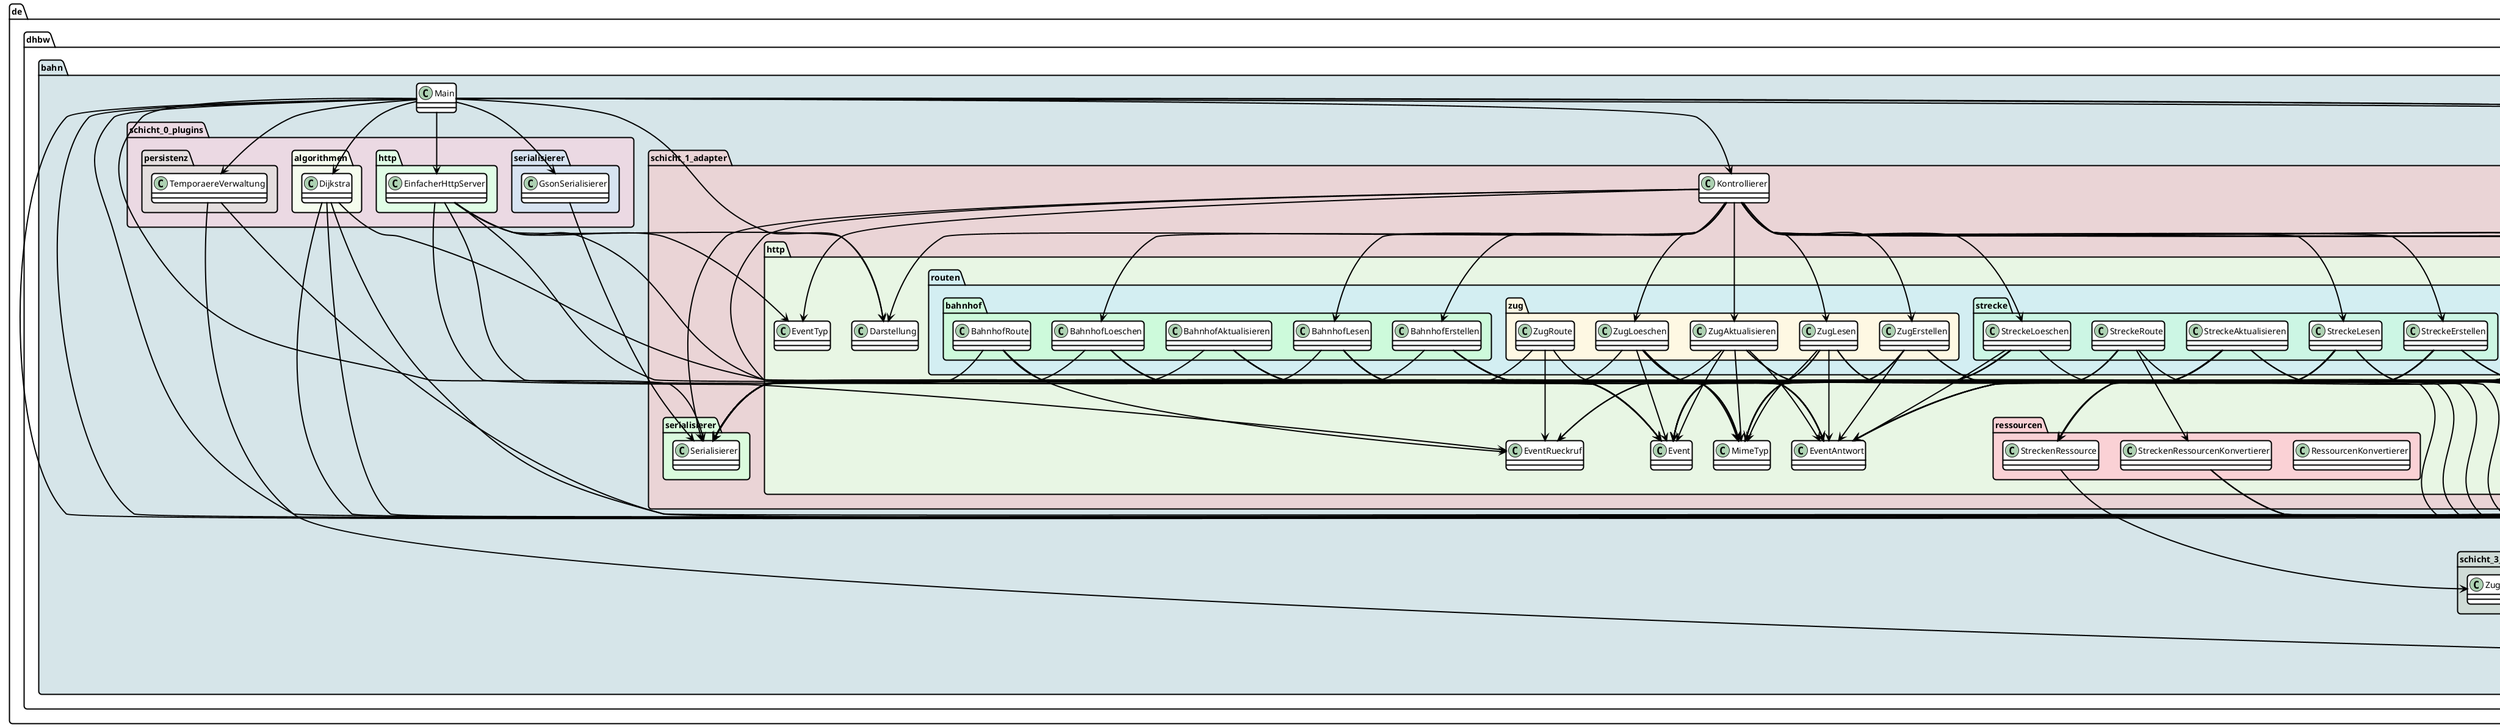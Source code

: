 
@startuml
<style>
    classDiagram{
        FontColor Black
        BackgroundColor White
        LineThickness 2
        LineColor Black
        RoundCorner 10
    }

</style>
skinparam useBetaStyle true
package de.dhbw.bahn #d6e5e9{
class Main{
}
package de.dhbw.bahn.schicht_2_anwendung #f0f0f9{
class DuplikatFehler{
}
package de.dhbw.bahn.schicht_2_anwendung.crud #e9cdf3{
class EntitaetenAufsicht{
}
class Verwaltung{
}
}
package de.dhbw.bahn.schicht_2_anwendung.wegfinder #fcf1e1{
class StreckenBerechner{
}
class StreckenNetz{
}
class WegFinder{
}
class BahnhofsKnoten{
}
class StreckenKante{
}
}
}
package de.dhbw.bahn.schicht_3_domaene #cfdbd6{
class Strecke{
}
class Zug{
}
class ZugTyp{
}
class Bahnhof{
}
}
package de.dhbw.bahn.schicht_4_abstraktion #cafbdb{
class Identifizierbar{
}
package de.dhbw.bahn.schicht_4_abstraktion.graph #cddddf{
class Graph{
}
class Kante{
}
class Knoten{
}
}
}
package de.dhbw.bahn.schicht_1_adapter #ead4d6{
class Kontrollierer{
}
package de.dhbw.bahn.schicht_1_adapter.http #e8f6e4{
class Darstellung{
}
class EventAntwort{
}
class EventTyp{
}
class Event{
}
class EventRueckruf{
}
class MimeTyp{
}
package de.dhbw.bahn.schicht_1_adapter.http.routen #d3eef2{
package de.dhbw.bahn.schicht_1_adapter.http.routen.berechnungen #e2d9f6{
class SchnellsteStreckeLesen{
}
class StreckenBerechnungRoute{
}
class KuerzesteStreckeLesen{
}
}
package de.dhbw.bahn.schicht_1_adapter.http.routen.bahnhof #cdfadb{
class BahnhofLoeschen{
}
class BahnhofRoute{
}
class BahnhofLesen{
}
class BahnhofAktualisieren{
}
class BahnhofErstellen{
}
}
package de.dhbw.bahn.schicht_1_adapter.http.routen.zug #fef8e3{
class ZugLesen{
}
class ZugAktualisieren{
}
class ZugRoute{
}
class ZugLoeschen{
}
class ZugErstellen{
}
}
package de.dhbw.bahn.schicht_1_adapter.http.routen.strecke #ccf6e4{
class StreckeAktualisieren{
}
class StreckeLesen{
}
class StreckeLoeschen{
}
class StreckeRoute{
}
class StreckeErstellen{
}
}
}
package de.dhbw.bahn.schicht_1_adapter.http.ressourcen #fad1d5{
class RessourcenKonvertierer{
}
class StreckenRessource{
}
class StreckenRessourcenKonvertierer{
}
}
}
package de.dhbw.bahn.schicht_1_adapter.serialisierer #dafbdd{
class Serialisierer{
}
}
}
package de.dhbw.bahn.schicht_0_plugins #ebd9e3{
package de.dhbw.bahn.schicht_0_plugins.persistenz #e4dede{
class TemporaereVerwaltung{
}
}
package de.dhbw.bahn.schicht_0_plugins.http #e0fde6{
class EinfacherHttpServer{
}
}
package de.dhbw.bahn.schicht_0_plugins.algorithmen #f5fcee{
class Dijkstra{
}
}
package de.dhbw.bahn.schicht_0_plugins.serialisierer #d7e3f1{
class GsonSerialisierer{
}
}
}
}
Main --> Dijkstra
Main --> EinfacherHttpServer
Main --> TemporaereVerwaltung
Main --> GsonSerialisierer
Main --> Kontrollierer
Main --> Darstellung
Main --> Serialisierer
Main --> Verwaltung
Main --> EntitaetenAufsicht
Main --> WegFinder
Main --> Bahnhof
Main --> Strecke
Main --> Zug
EntitaetenAufsicht --> Bahnhof
EntitaetenAufsicht --> DuplikatFehler
EntitaetenAufsicht --> Strecke
EntitaetenAufsicht --> Zug
Verwaltung --> Identifizierbar
StreckenBerechner --> Verwaltung
StreckenBerechner --> Bahnhof
StreckenBerechner --> Strecke
StreckenBerechner --> Zug
StreckenNetz --> DuplikatFehler
StreckenNetz --> Bahnhof
StreckenNetz --> Graph
WegFinder --> Graph
WegFinder --> Kante
WegFinder --> Knoten
BahnhofsKnoten --> Bahnhof
BahnhofsKnoten --> Knoten
StreckenKante --> Strecke
StreckenKante --> Kante
StreckenKante --> Knoten
Strecke --> Identifizierbar
Zug --> Identifizierbar
Bahnhof --> Identifizierbar
Kante --> Identifizierbar
Knoten --> Identifizierbar
Kontrollierer --> EventTyp
Kontrollierer --> Event
Kontrollierer --> Darstellung
Kontrollierer --> BahnhofLoeschen
Kontrollierer --> BahnhofLesen
Kontrollierer --> BahnhofErstellen
Kontrollierer --> KuerzesteStreckeLesen
Kontrollierer --> SchnellsteStreckeLesen
Kontrollierer --> StreckeLoeschen
Kontrollierer --> StreckeLesen
Kontrollierer --> StreckeErstellen
Kontrollierer --> ZugLoeschen
Kontrollierer --> ZugLesen
Kontrollierer --> ZugErstellen
Kontrollierer --> ZugAktualisieren
Kontrollierer --> Serialisierer
Kontrollierer --> EntitaetenAufsicht
Kontrollierer --> WegFinder
SchnellsteStreckeLesen --> Serialisierer
SchnellsteStreckeLesen --> EntitaetenAufsicht
SchnellsteStreckeLesen --> WegFinder
SchnellsteStreckeLesen --> Bahnhof
SchnellsteStreckeLesen --> Strecke
SchnellsteStreckeLesen --> Zug
StreckenBerechnungRoute --> EventAntwort
StreckenBerechnungRoute --> Event
StreckenBerechnungRoute --> EventRueckruf
StreckenBerechnungRoute --> MimeTyp
StreckenBerechnungRoute --> Serialisierer
StreckenBerechnungRoute --> EntitaetenAufsicht
StreckenBerechnungRoute --> WegFinder
StreckenBerechnungRoute --> StreckenBerechner
StreckenBerechnungRoute --> Bahnhof
StreckenBerechnungRoute --> Strecke
StreckenBerechnungRoute --> Zug
KuerzesteStreckeLesen --> Serialisierer
KuerzesteStreckeLesen --> EntitaetenAufsicht
KuerzesteStreckeLesen --> StreckenKante
KuerzesteStreckeLesen --> WegFinder
KuerzesteStreckeLesen --> Bahnhof
KuerzesteStreckeLesen --> Strecke
KuerzesteStreckeLesen --> Zug
BahnhofLoeschen --> EventAntwort
BahnhofLoeschen --> Event
BahnhofLoeschen --> MimeTyp
BahnhofLoeschen --> Serialisierer
BahnhofLoeschen --> EntitaetenAufsicht
BahnhofRoute --> EventRueckruf
BahnhofRoute --> Serialisierer
BahnhofRoute --> EntitaetenAufsicht
BahnhofLesen --> EventAntwort
BahnhofLesen --> Event
BahnhofLesen --> MimeTyp
BahnhofLesen --> Serialisierer
BahnhofLesen --> EntitaetenAufsicht
BahnhofLesen --> Bahnhof
BahnhofAktualisieren --> EventAntwort
BahnhofAktualisieren --> Event
BahnhofAktualisieren --> MimeTyp
BahnhofAktualisieren --> Serialisierer
BahnhofAktualisieren --> EntitaetenAufsicht
BahnhofAktualisieren --> Bahnhof
BahnhofErstellen --> EventAntwort
BahnhofErstellen --> Event
BahnhofErstellen --> MimeTyp
BahnhofErstellen --> Serialisierer
BahnhofErstellen --> EntitaetenAufsicht
BahnhofErstellen --> Bahnhof
ZugLesen --> EventAntwort
ZugLesen --> Event
ZugLesen --> MimeTyp
ZugLesen --> Serialisierer
ZugLesen --> EntitaetenAufsicht
ZugLesen --> Zug
ZugAktualisieren --> EventAntwort
ZugAktualisieren --> Event
ZugAktualisieren --> MimeTyp
ZugAktualisieren --> Serialisierer
ZugAktualisieren --> EntitaetenAufsicht
ZugAktualisieren --> Zug
ZugRoute --> EventRueckruf
ZugRoute --> Serialisierer
ZugRoute --> EntitaetenAufsicht
ZugLoeschen --> EventAntwort
ZugLoeschen --> Event
ZugLoeschen --> MimeTyp
ZugLoeschen --> Serialisierer
ZugLoeschen --> EntitaetenAufsicht
ZugErstellen --> EventAntwort
ZugErstellen --> Event
ZugErstellen --> MimeTyp
ZugErstellen --> Serialisierer
ZugErstellen --> EntitaetenAufsicht
ZugErstellen --> Zug
StreckeAktualisieren --> EventAntwort
StreckeAktualisieren --> Event
StreckeAktualisieren --> MimeTyp
StreckeAktualisieren --> StreckenRessource
StreckeAktualisieren --> Serialisierer
StreckeAktualisieren --> EntitaetenAufsicht
StreckeAktualisieren --> Strecke
StreckeLesen --> EventAntwort
StreckeLesen --> Event
StreckeLesen --> MimeTyp
StreckeLesen --> StreckenRessource
StreckeLesen --> Serialisierer
StreckeLesen --> EntitaetenAufsicht
StreckeLesen --> Strecke
StreckeLoeschen --> EventAntwort
StreckeLoeschen --> Event
StreckeLoeschen --> MimeTyp
StreckeLoeschen --> Serialisierer
StreckeLoeschen --> EntitaetenAufsicht
StreckeRoute --> EventRueckruf
StreckeRoute --> StreckenRessourcenKonvertierer
StreckeRoute --> Serialisierer
StreckeRoute --> EntitaetenAufsicht
StreckeErstellen --> EventAntwort
StreckeErstellen --> Event
StreckeErstellen --> MimeTyp
StreckeErstellen --> StreckenRessource
StreckeErstellen --> Serialisierer
StreckeErstellen --> EntitaetenAufsicht
StreckeErstellen --> Strecke
StreckenRessource --> ZugTyp
StreckenRessourcenKonvertierer --> Verwaltung
StreckenRessourcenKonvertierer --> Bahnhof
StreckenRessourcenKonvertierer --> Strecke

TemporaereVerwaltung --> Verwaltung
TemporaereVerwaltung --> Identifizierbar
EinfacherHttpServer --> Darstellung
EinfacherHttpServer --> Event
EinfacherHttpServer --> EventAntwort
EinfacherHttpServer --> EventRueckruf
EinfacherHttpServer --> MimeTyp
EinfacherHttpServer --> EventTyp
Dijkstra --> WegFinder
Dijkstra --> Graph
Dijkstra --> Kante
Dijkstra --> Knoten
GsonSerialisierer --> Serialisierer

@enduml
